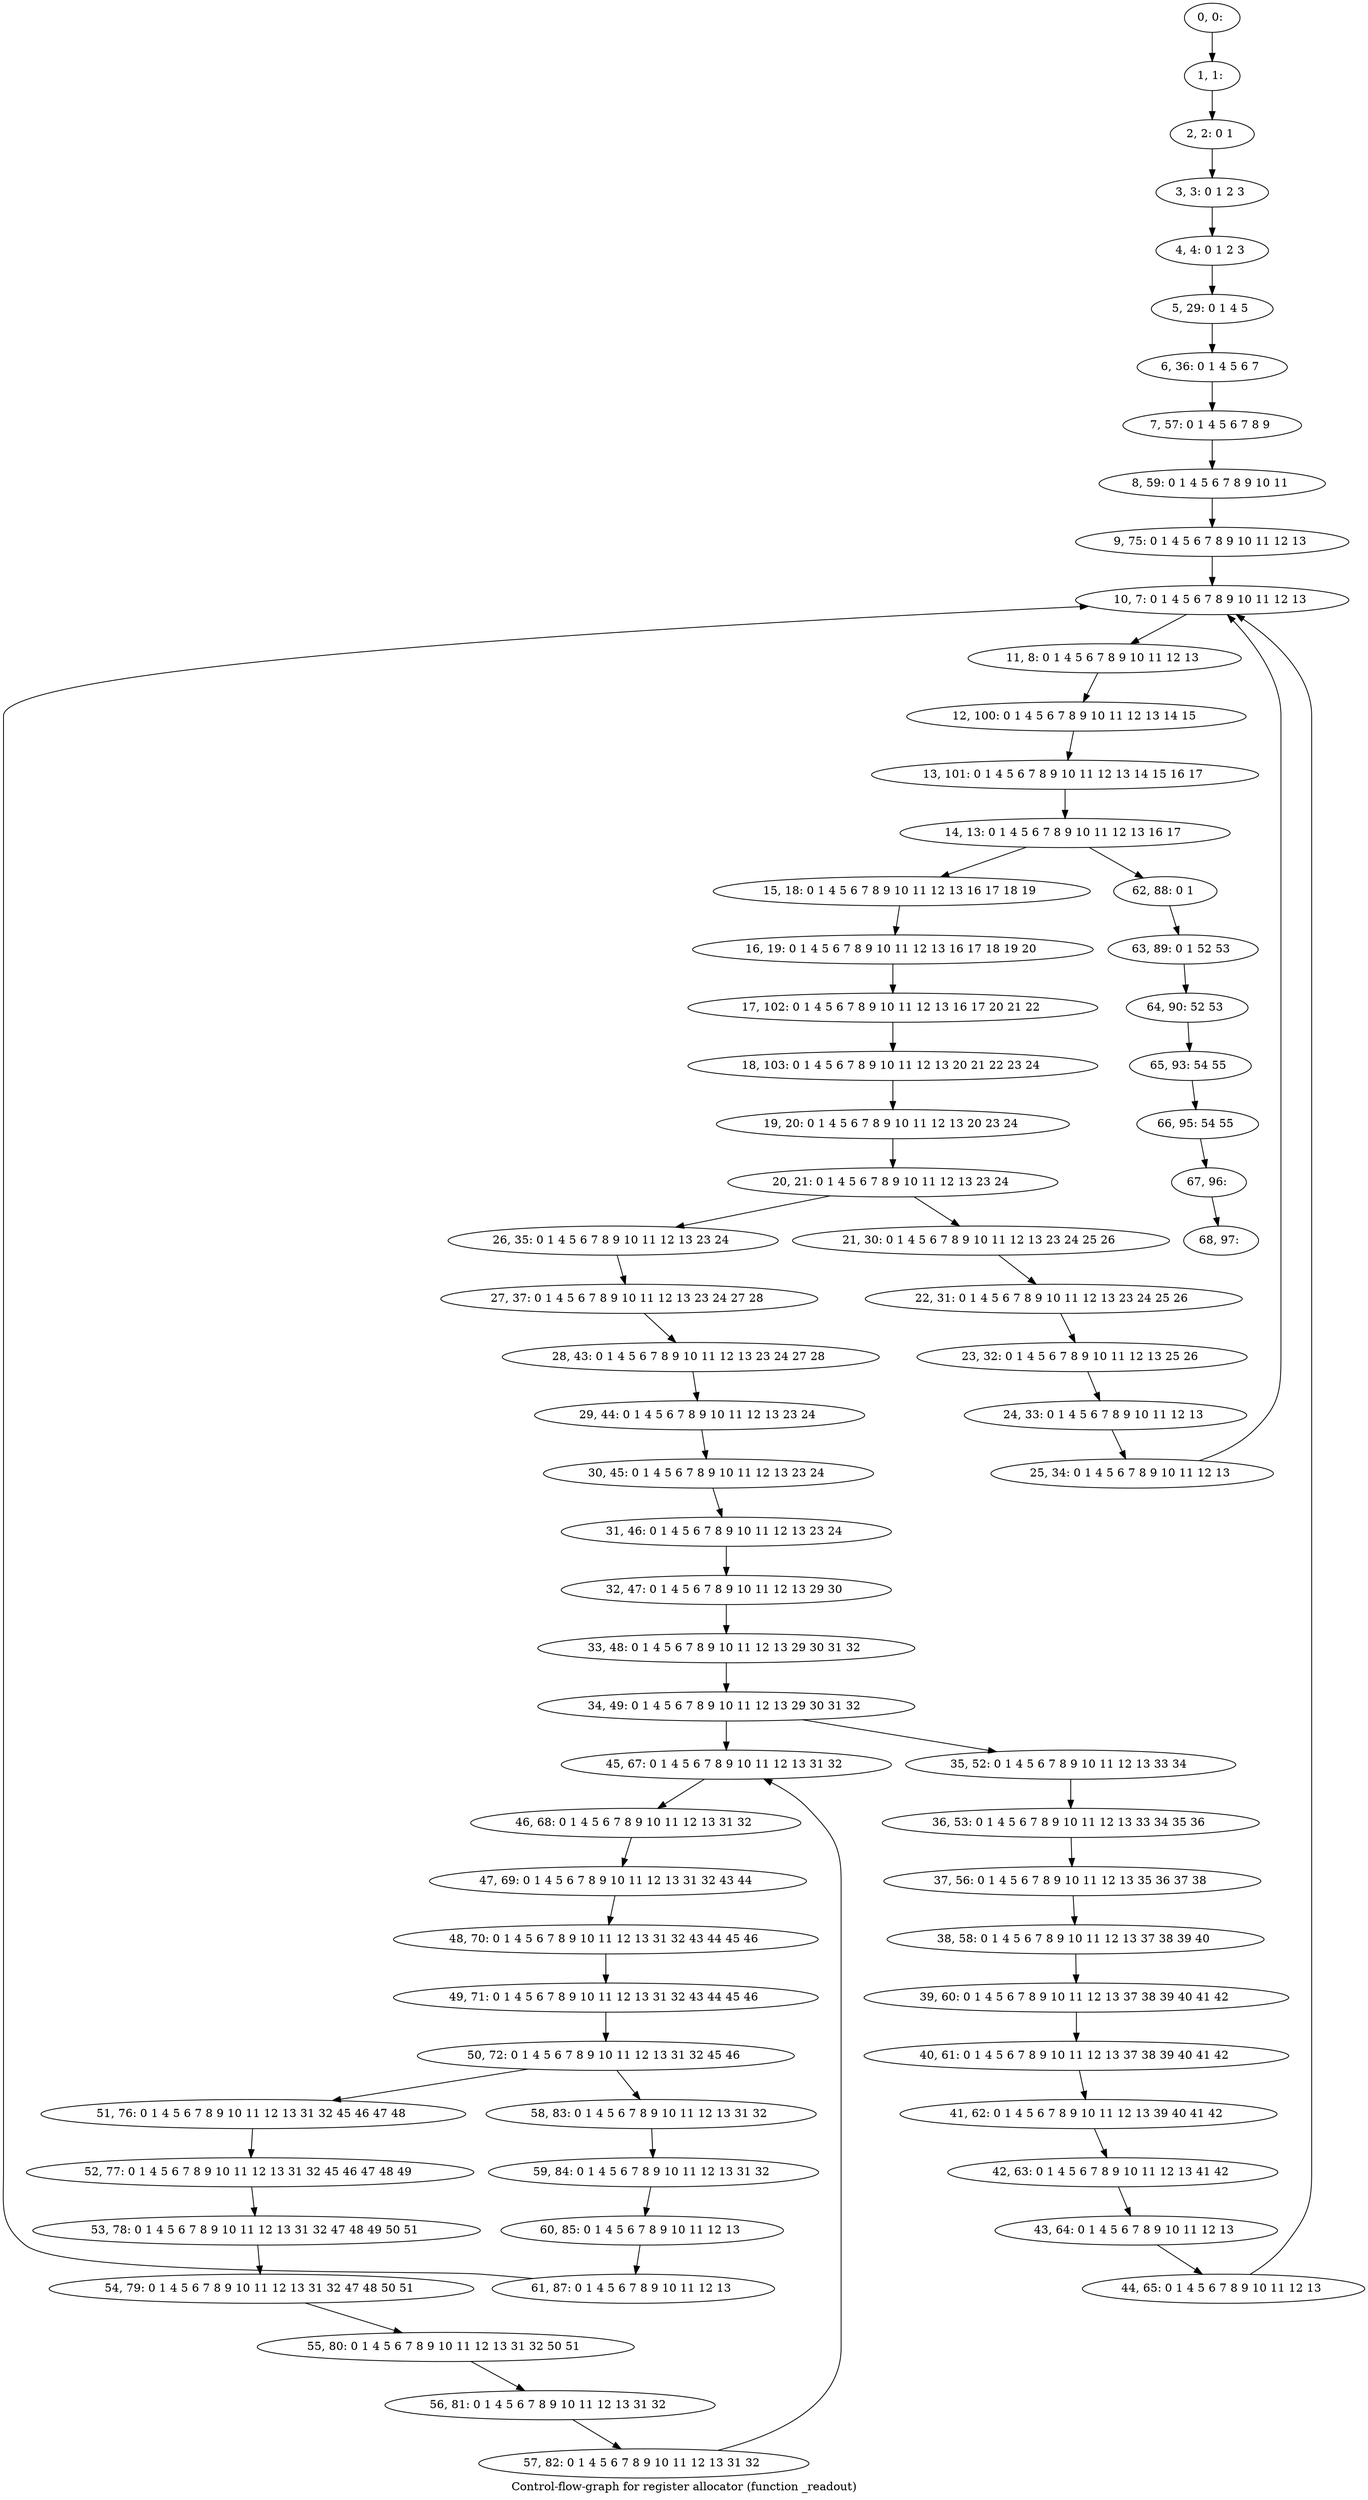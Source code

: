 digraph G {
graph [label="Control-flow-graph for register allocator (function _readout)"]
0[label="0, 0: "];
1[label="1, 1: "];
2[label="2, 2: 0 1 "];
3[label="3, 3: 0 1 2 3 "];
4[label="4, 4: 0 1 2 3 "];
5[label="5, 29: 0 1 4 5 "];
6[label="6, 36: 0 1 4 5 6 7 "];
7[label="7, 57: 0 1 4 5 6 7 8 9 "];
8[label="8, 59: 0 1 4 5 6 7 8 9 10 11 "];
9[label="9, 75: 0 1 4 5 6 7 8 9 10 11 12 13 "];
10[label="10, 7: 0 1 4 5 6 7 8 9 10 11 12 13 "];
11[label="11, 8: 0 1 4 5 6 7 8 9 10 11 12 13 "];
12[label="12, 100: 0 1 4 5 6 7 8 9 10 11 12 13 14 15 "];
13[label="13, 101: 0 1 4 5 6 7 8 9 10 11 12 13 14 15 16 17 "];
14[label="14, 13: 0 1 4 5 6 7 8 9 10 11 12 13 16 17 "];
15[label="15, 18: 0 1 4 5 6 7 8 9 10 11 12 13 16 17 18 19 "];
16[label="16, 19: 0 1 4 5 6 7 8 9 10 11 12 13 16 17 18 19 20 "];
17[label="17, 102: 0 1 4 5 6 7 8 9 10 11 12 13 16 17 20 21 22 "];
18[label="18, 103: 0 1 4 5 6 7 8 9 10 11 12 13 20 21 22 23 24 "];
19[label="19, 20: 0 1 4 5 6 7 8 9 10 11 12 13 20 23 24 "];
20[label="20, 21: 0 1 4 5 6 7 8 9 10 11 12 13 23 24 "];
21[label="21, 30: 0 1 4 5 6 7 8 9 10 11 12 13 23 24 25 26 "];
22[label="22, 31: 0 1 4 5 6 7 8 9 10 11 12 13 23 24 25 26 "];
23[label="23, 32: 0 1 4 5 6 7 8 9 10 11 12 13 25 26 "];
24[label="24, 33: 0 1 4 5 6 7 8 9 10 11 12 13 "];
25[label="25, 34: 0 1 4 5 6 7 8 9 10 11 12 13 "];
26[label="26, 35: 0 1 4 5 6 7 8 9 10 11 12 13 23 24 "];
27[label="27, 37: 0 1 4 5 6 7 8 9 10 11 12 13 23 24 27 28 "];
28[label="28, 43: 0 1 4 5 6 7 8 9 10 11 12 13 23 24 27 28 "];
29[label="29, 44: 0 1 4 5 6 7 8 9 10 11 12 13 23 24 "];
30[label="30, 45: 0 1 4 5 6 7 8 9 10 11 12 13 23 24 "];
31[label="31, 46: 0 1 4 5 6 7 8 9 10 11 12 13 23 24 "];
32[label="32, 47: 0 1 4 5 6 7 8 9 10 11 12 13 29 30 "];
33[label="33, 48: 0 1 4 5 6 7 8 9 10 11 12 13 29 30 31 32 "];
34[label="34, 49: 0 1 4 5 6 7 8 9 10 11 12 13 29 30 31 32 "];
35[label="35, 52: 0 1 4 5 6 7 8 9 10 11 12 13 33 34 "];
36[label="36, 53: 0 1 4 5 6 7 8 9 10 11 12 13 33 34 35 36 "];
37[label="37, 56: 0 1 4 5 6 7 8 9 10 11 12 13 35 36 37 38 "];
38[label="38, 58: 0 1 4 5 6 7 8 9 10 11 12 13 37 38 39 40 "];
39[label="39, 60: 0 1 4 5 6 7 8 9 10 11 12 13 37 38 39 40 41 42 "];
40[label="40, 61: 0 1 4 5 6 7 8 9 10 11 12 13 37 38 39 40 41 42 "];
41[label="41, 62: 0 1 4 5 6 7 8 9 10 11 12 13 39 40 41 42 "];
42[label="42, 63: 0 1 4 5 6 7 8 9 10 11 12 13 41 42 "];
43[label="43, 64: 0 1 4 5 6 7 8 9 10 11 12 13 "];
44[label="44, 65: 0 1 4 5 6 7 8 9 10 11 12 13 "];
45[label="45, 67: 0 1 4 5 6 7 8 9 10 11 12 13 31 32 "];
46[label="46, 68: 0 1 4 5 6 7 8 9 10 11 12 13 31 32 "];
47[label="47, 69: 0 1 4 5 6 7 8 9 10 11 12 13 31 32 43 44 "];
48[label="48, 70: 0 1 4 5 6 7 8 9 10 11 12 13 31 32 43 44 45 46 "];
49[label="49, 71: 0 1 4 5 6 7 8 9 10 11 12 13 31 32 43 44 45 46 "];
50[label="50, 72: 0 1 4 5 6 7 8 9 10 11 12 13 31 32 45 46 "];
51[label="51, 76: 0 1 4 5 6 7 8 9 10 11 12 13 31 32 45 46 47 48 "];
52[label="52, 77: 0 1 4 5 6 7 8 9 10 11 12 13 31 32 45 46 47 48 49 "];
53[label="53, 78: 0 1 4 5 6 7 8 9 10 11 12 13 31 32 47 48 49 50 51 "];
54[label="54, 79: 0 1 4 5 6 7 8 9 10 11 12 13 31 32 47 48 50 51 "];
55[label="55, 80: 0 1 4 5 6 7 8 9 10 11 12 13 31 32 50 51 "];
56[label="56, 81: 0 1 4 5 6 7 8 9 10 11 12 13 31 32 "];
57[label="57, 82: 0 1 4 5 6 7 8 9 10 11 12 13 31 32 "];
58[label="58, 83: 0 1 4 5 6 7 8 9 10 11 12 13 31 32 "];
59[label="59, 84: 0 1 4 5 6 7 8 9 10 11 12 13 31 32 "];
60[label="60, 85: 0 1 4 5 6 7 8 9 10 11 12 13 "];
61[label="61, 87: 0 1 4 5 6 7 8 9 10 11 12 13 "];
62[label="62, 88: 0 1 "];
63[label="63, 89: 0 1 52 53 "];
64[label="64, 90: 52 53 "];
65[label="65, 93: 54 55 "];
66[label="66, 95: 54 55 "];
67[label="67, 96: "];
68[label="68, 97: "];
0->1 ;
1->2 ;
2->3 ;
3->4 ;
4->5 ;
5->6 ;
6->7 ;
7->8 ;
8->9 ;
9->10 ;
10->11 ;
11->12 ;
12->13 ;
13->14 ;
14->15 ;
14->62 ;
15->16 ;
16->17 ;
17->18 ;
18->19 ;
19->20 ;
20->21 ;
20->26 ;
21->22 ;
22->23 ;
23->24 ;
24->25 ;
25->10 ;
26->27 ;
27->28 ;
28->29 ;
29->30 ;
30->31 ;
31->32 ;
32->33 ;
33->34 ;
34->35 ;
34->45 ;
35->36 ;
36->37 ;
37->38 ;
38->39 ;
39->40 ;
40->41 ;
41->42 ;
42->43 ;
43->44 ;
44->10 ;
45->46 ;
46->47 ;
47->48 ;
48->49 ;
49->50 ;
50->51 ;
50->58 ;
51->52 ;
52->53 ;
53->54 ;
54->55 ;
55->56 ;
56->57 ;
57->45 ;
58->59 ;
59->60 ;
60->61 ;
61->10 ;
62->63 ;
63->64 ;
64->65 ;
65->66 ;
66->67 ;
67->68 ;
}

